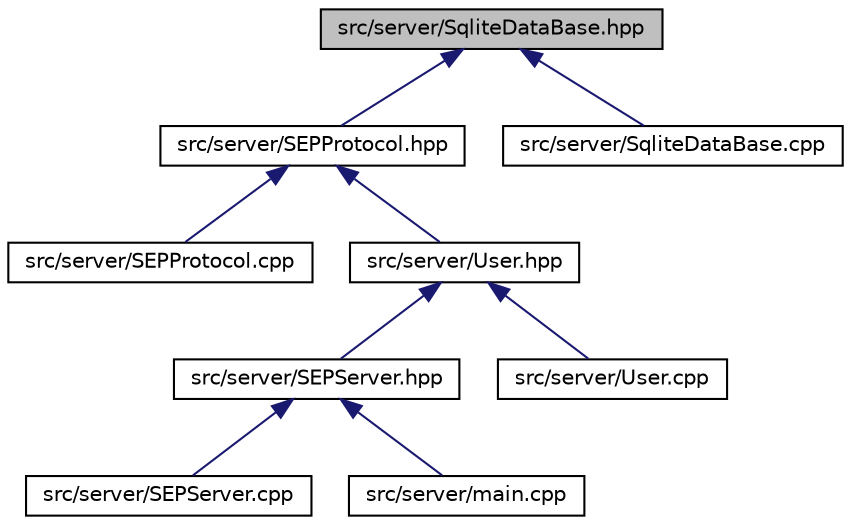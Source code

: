 digraph "src/server/SqliteDataBase.hpp"
{
 // LATEX_PDF_SIZE
  edge [fontname="Helvetica",fontsize="10",labelfontname="Helvetica",labelfontsize="10"];
  node [fontname="Helvetica",fontsize="10",shape=record];
  Node1 [label="src/server/SqliteDataBase.hpp",height=0.2,width=0.4,color="black", fillcolor="grey75", style="filled", fontcolor="black",tooltip=" "];
  Node1 -> Node2 [dir="back",color="midnightblue",fontsize="10",style="solid",fontname="Helvetica"];
  Node2 [label="src/server/SEPProtocol.hpp",height=0.2,width=0.4,color="black", fillcolor="white", style="filled",URL="$SEPProtocol_8hpp.html",tooltip=" "];
  Node2 -> Node3 [dir="back",color="midnightblue",fontsize="10",style="solid",fontname="Helvetica"];
  Node3 [label="src/server/SEPProtocol.cpp",height=0.2,width=0.4,color="black", fillcolor="white", style="filled",URL="$SEPProtocol_8cpp.html",tooltip=" "];
  Node2 -> Node4 [dir="back",color="midnightblue",fontsize="10",style="solid",fontname="Helvetica"];
  Node4 [label="src/server/User.hpp",height=0.2,width=0.4,color="black", fillcolor="white", style="filled",URL="$User_8hpp.html",tooltip=" "];
  Node4 -> Node5 [dir="back",color="midnightblue",fontsize="10",style="solid",fontname="Helvetica"];
  Node5 [label="src/server/SEPServer.hpp",height=0.2,width=0.4,color="black", fillcolor="white", style="filled",URL="$SEPServer_8hpp.html",tooltip=" "];
  Node5 -> Node6 [dir="back",color="midnightblue",fontsize="10",style="solid",fontname="Helvetica"];
  Node6 [label="src/server/SEPServer.cpp",height=0.2,width=0.4,color="black", fillcolor="white", style="filled",URL="$SEPServer_8cpp.html",tooltip=" "];
  Node5 -> Node7 [dir="back",color="midnightblue",fontsize="10",style="solid",fontname="Helvetica"];
  Node7 [label="src/server/main.cpp",height=0.2,width=0.4,color="black", fillcolor="white", style="filled",URL="$server_2main_8cpp.html",tooltip=" "];
  Node4 -> Node8 [dir="back",color="midnightblue",fontsize="10",style="solid",fontname="Helvetica"];
  Node8 [label="src/server/User.cpp",height=0.2,width=0.4,color="black", fillcolor="white", style="filled",URL="$User_8cpp.html",tooltip=" "];
  Node1 -> Node9 [dir="back",color="midnightblue",fontsize="10",style="solid",fontname="Helvetica"];
  Node9 [label="src/server/SqliteDataBase.cpp",height=0.2,width=0.4,color="black", fillcolor="white", style="filled",URL="$SqliteDataBase_8cpp.html",tooltip=" "];
}
